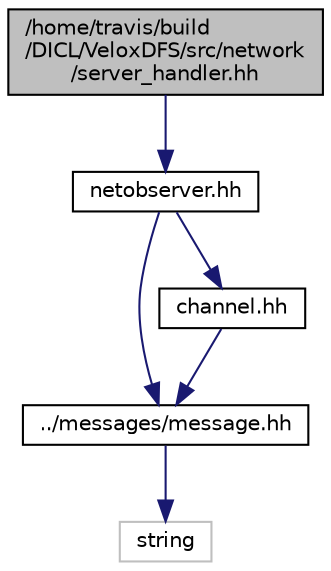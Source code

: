 digraph "/home/travis/build/DICL/VeloxDFS/src/network/server_handler.hh"
{
  edge [fontname="Helvetica",fontsize="10",labelfontname="Helvetica",labelfontsize="10"];
  node [fontname="Helvetica",fontsize="10",shape=record];
  Node1 [label="/home/travis/build\l/DICL/VeloxDFS/src/network\l/server_handler.hh",height=0.2,width=0.4,color="black", fillcolor="grey75", style="filled" fontcolor="black"];
  Node1 -> Node2 [color="midnightblue",fontsize="10",style="solid",fontname="Helvetica"];
  Node2 [label="netobserver.hh",height=0.2,width=0.4,color="black", fillcolor="white", style="filled",URL="$netobserver_8hh.html"];
  Node2 -> Node3 [color="midnightblue",fontsize="10",style="solid",fontname="Helvetica"];
  Node3 [label="../messages/message.hh",height=0.2,width=0.4,color="black", fillcolor="white", style="filled",URL="$message_8hh.html"];
  Node3 -> Node4 [color="midnightblue",fontsize="10",style="solid",fontname="Helvetica"];
  Node4 [label="string",height=0.2,width=0.4,color="grey75", fillcolor="white", style="filled"];
  Node2 -> Node5 [color="midnightblue",fontsize="10",style="solid",fontname="Helvetica"];
  Node5 [label="channel.hh",height=0.2,width=0.4,color="black", fillcolor="white", style="filled",URL="$channel_8hh.html"];
  Node5 -> Node3 [color="midnightblue",fontsize="10",style="solid",fontname="Helvetica"];
}
